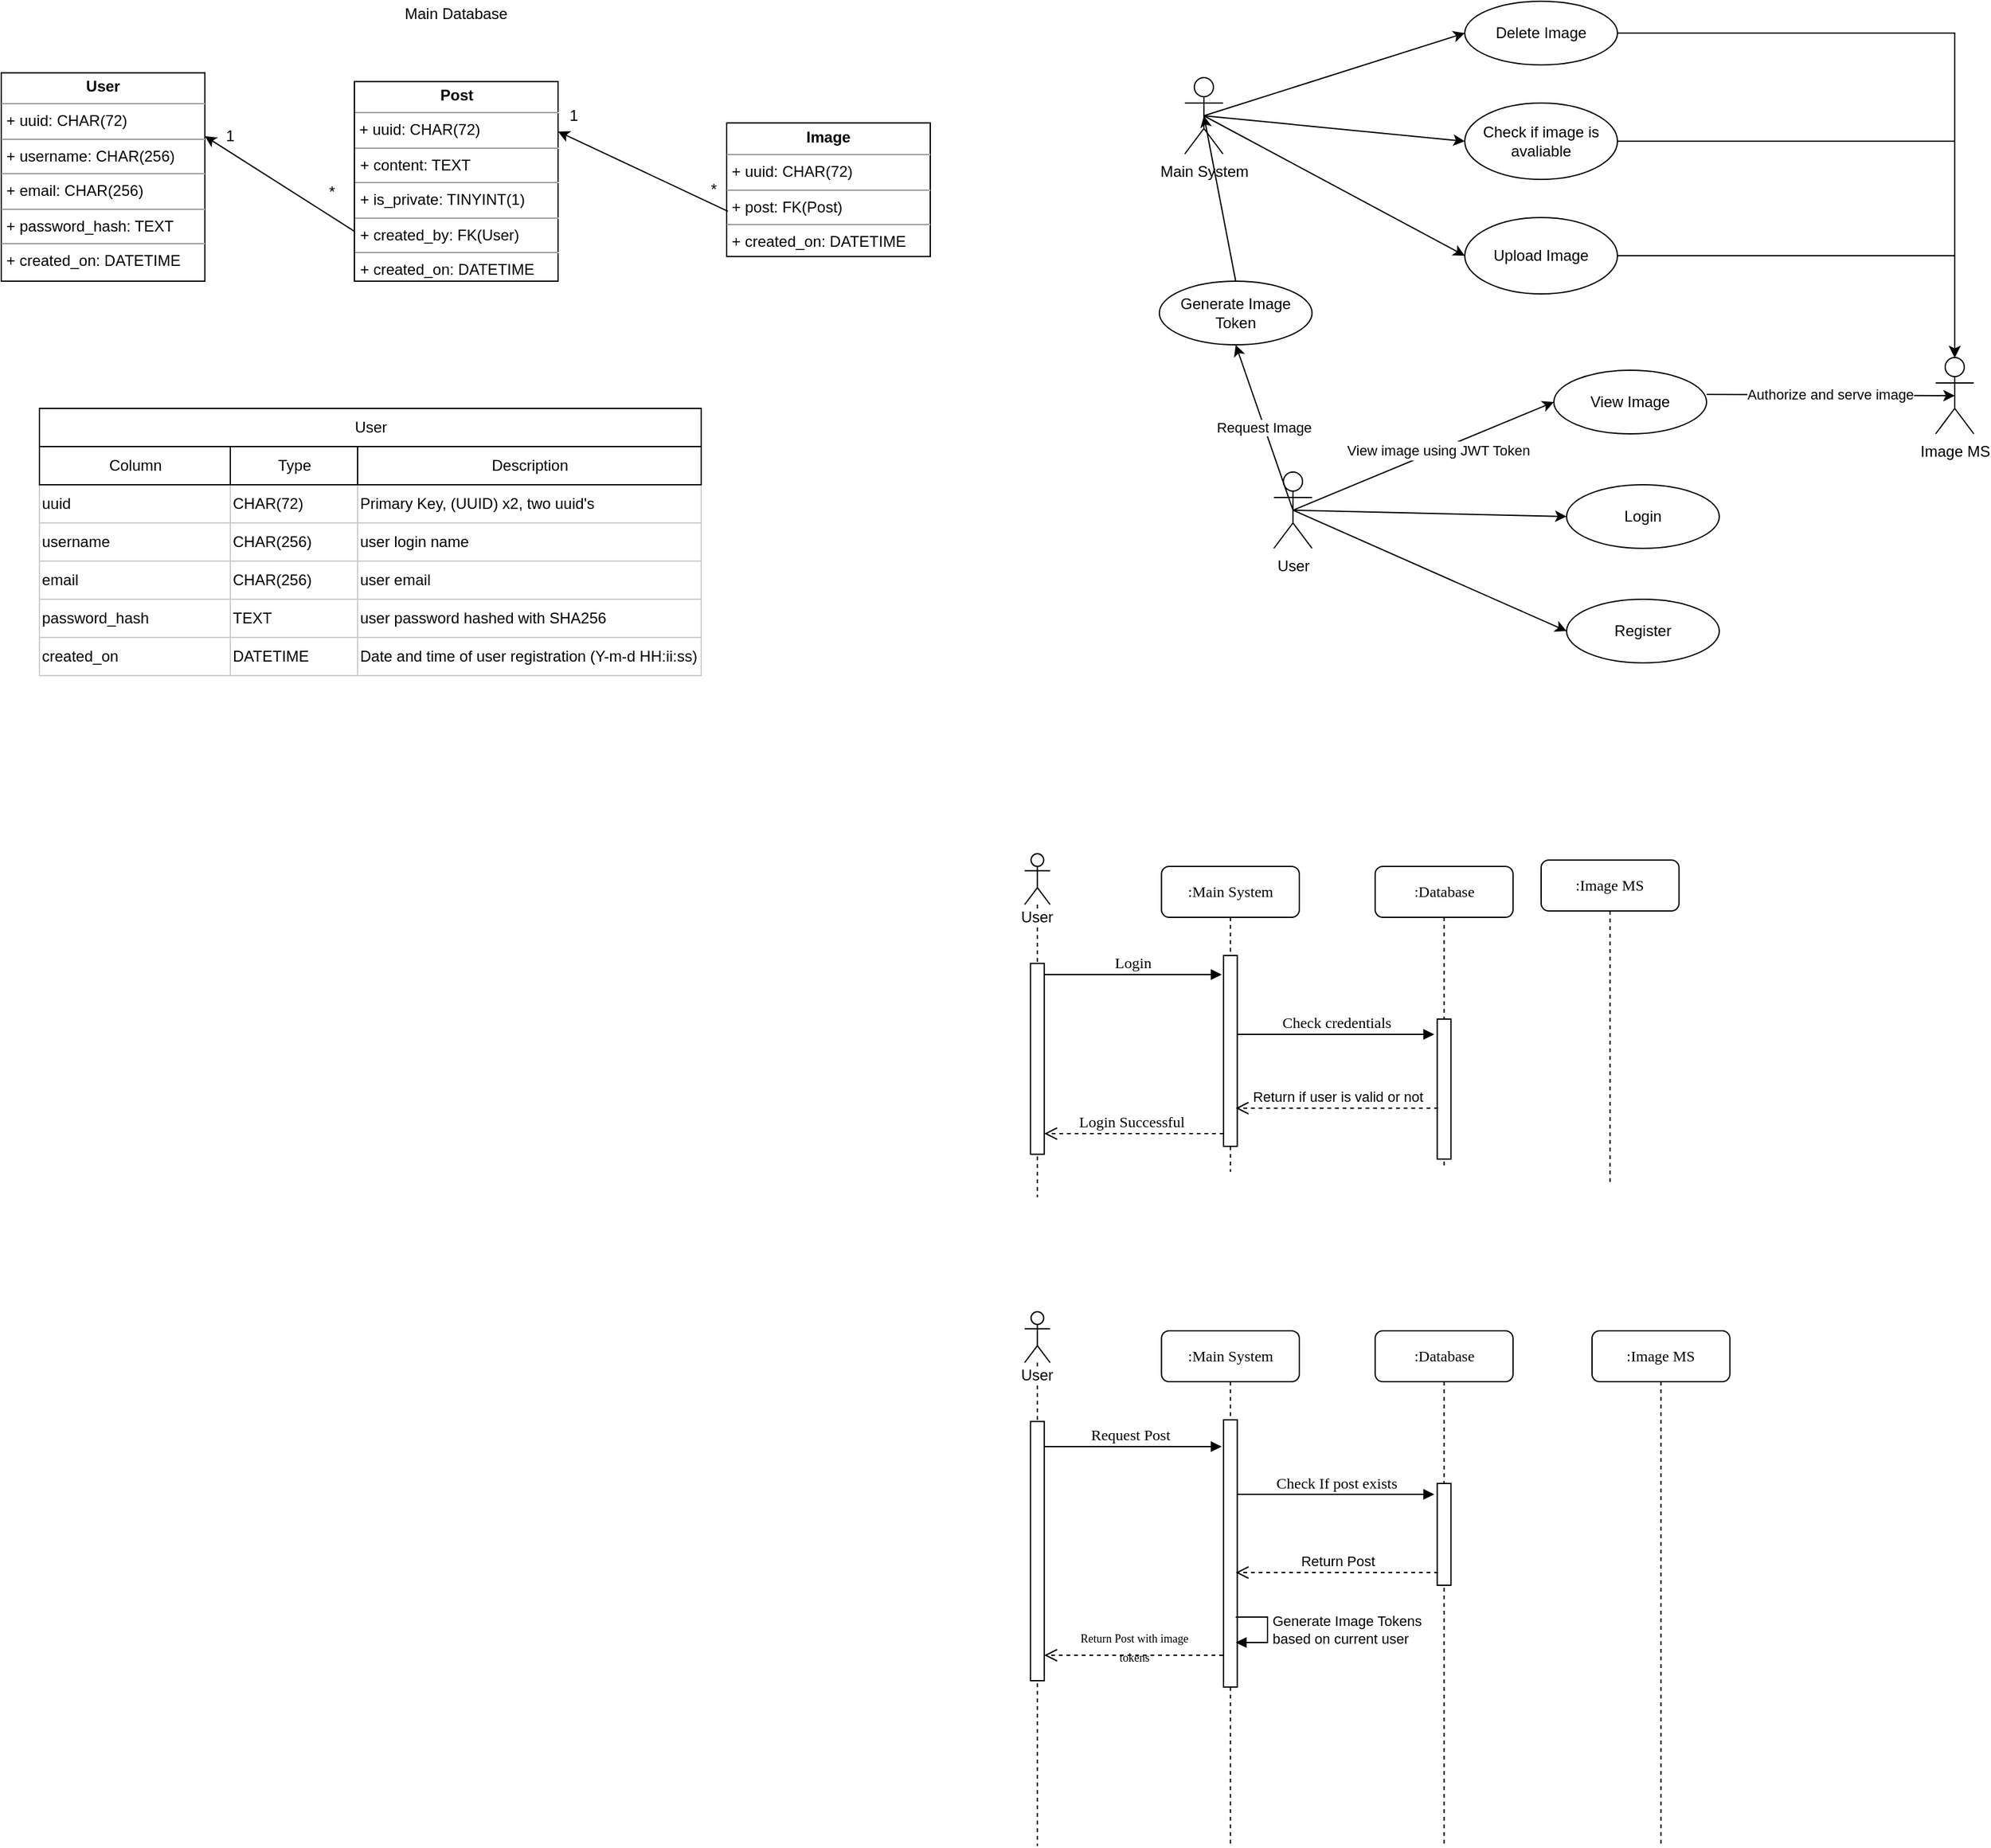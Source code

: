 <mxfile version="12.4.7" type="github">
  <diagram id="EZfPujzxDGoqH2DmD0Lw" name="Page-1">
    <mxGraphModel dx="2272" dy="794" grid="1" gridSize="10" guides="1" tooltips="1" connect="1" arrows="1" fold="1" page="1" pageScale="1" pageWidth="850" pageHeight="1100" math="0" shadow="0">
      <root>
        <mxCell id="0"/>
        <mxCell id="1" parent="0"/>
        <mxCell id="Q4DiH3jnf2gUBGXXYlD1-52" style="edgeStyle=orthogonalEdgeStyle;rounded=0;orthogonalLoop=1;jettySize=auto;html=1;exitX=1;exitY=0.5;exitDx=0;exitDy=0;entryX=0.5;entryY=0;entryDx=0;entryDy=0;entryPerimeter=0;" parent="1" source="WzK8IxFGAlG5T49nYvyz-2" target="ggfOf4PPvvJDClUDvOLn-1" edge="1">
          <mxGeometry relative="1" as="geometry"/>
        </mxCell>
        <mxCell id="WzK8IxFGAlG5T49nYvyz-2" value="Upload Image" style="ellipse;whiteSpace=wrap;html=1;" parent="1" vertex="1">
          <mxGeometry x="400" y="240" width="120" height="60" as="geometry"/>
        </mxCell>
        <mxCell id="WzK8IxFGAlG5T49nYvyz-3" value="Main System&lt;br&gt;" style="shape=umlActor;verticalLabelPosition=bottom;labelBackgroundColor=#ffffff;verticalAlign=top;html=1;outlineConnect=0;" parent="1" vertex="1">
          <mxGeometry x="180" y="130" width="30" height="60" as="geometry"/>
        </mxCell>
        <mxCell id="WzK8IxFGAlG5T49nYvyz-6" value="View Image" style="ellipse;whiteSpace=wrap;html=1;" parent="1" vertex="1">
          <mxGeometry x="470" y="360" width="120" height="50" as="geometry"/>
        </mxCell>
        <mxCell id="WzK8IxFGAlG5T49nYvyz-10" value="User&lt;br&gt;" style="shape=umlActor;verticalLabelPosition=bottom;labelBackgroundColor=#ffffff;verticalAlign=top;html=1;outlineConnect=0;" parent="1" vertex="1">
          <mxGeometry x="250" y="440" width="30" height="60" as="geometry"/>
        </mxCell>
        <mxCell id="WzK8IxFGAlG5T49nYvyz-24" value="" style="endArrow=classic;html=1;entryX=0;entryY=0.5;entryDx=0;entryDy=0;exitX=0.5;exitY=0.5;exitDx=0;exitDy=0;exitPerimeter=0;" parent="1" source="WzK8IxFGAlG5T49nYvyz-3" target="WzK8IxFGAlG5T49nYvyz-26" edge="1">
          <mxGeometry width="50" height="50" relative="1" as="geometry">
            <mxPoint x="130" y="180" as="sourcePoint"/>
            <mxPoint x="380" y="260" as="targetPoint"/>
          </mxGeometry>
        </mxCell>
        <mxCell id="Q4DiH3jnf2gUBGXXYlD1-54" style="edgeStyle=orthogonalEdgeStyle;rounded=0;orthogonalLoop=1;jettySize=auto;html=1;exitX=1;exitY=0.5;exitDx=0;exitDy=0;entryX=0.5;entryY=0;entryDx=0;entryDy=0;entryPerimeter=0;" parent="1" source="WzK8IxFGAlG5T49nYvyz-25" target="ggfOf4PPvvJDClUDvOLn-1" edge="1">
          <mxGeometry relative="1" as="geometry"/>
        </mxCell>
        <mxCell id="WzK8IxFGAlG5T49nYvyz-25" value="Delete Image" style="ellipse;whiteSpace=wrap;html=1;" parent="1" vertex="1">
          <mxGeometry x="400" y="70" width="120" height="50" as="geometry"/>
        </mxCell>
        <mxCell id="WzK8IxFGAlG5T49nYvyz-29" value="" style="endArrow=classic;html=1;entryX=0;entryY=0.5;entryDx=0;entryDy=0;exitX=0.5;exitY=0.5;exitDx=0;exitDy=0;exitPerimeter=0;" parent="1" source="WzK8IxFGAlG5T49nYvyz-3" target="WzK8IxFGAlG5T49nYvyz-25" edge="1">
          <mxGeometry width="50" height="50" relative="1" as="geometry">
            <mxPoint x="130" y="180" as="sourcePoint"/>
            <mxPoint x="420" y="90" as="targetPoint"/>
          </mxGeometry>
        </mxCell>
        <mxCell id="ggfOf4PPvvJDClUDvOLn-1" value="Image MS" style="shape=umlActor;verticalLabelPosition=bottom;labelBackgroundColor=#ffffff;verticalAlign=top;html=1;outlineConnect=0;" parent="1" vertex="1">
          <mxGeometry x="770" y="350" width="30" height="60" as="geometry"/>
        </mxCell>
        <mxCell id="ggfOf4PPvvJDClUDvOLn-13" value="Authorize and serve image" style="endArrow=classic;html=1;exitX=1;exitY=0.38;exitDx=0;exitDy=0;exitPerimeter=0;entryX=0.5;entryY=0.5;entryDx=0;entryDy=0;entryPerimeter=0;" parent="1" source="WzK8IxFGAlG5T49nYvyz-6" target="ggfOf4PPvvJDClUDvOLn-1" edge="1">
          <mxGeometry width="50" height="50" relative="1" as="geometry">
            <mxPoint x="630" y="350" as="sourcePoint"/>
            <mxPoint x="670" y="340" as="targetPoint"/>
          </mxGeometry>
        </mxCell>
        <object label="&lt;p style=&quot;margin: 0px ; margin-top: 4px ; text-align: center&quot;&gt;&lt;b&gt;Post&lt;/b&gt;&lt;/p&gt;&lt;hr size=&quot;1&quot;&gt;&amp;nbsp;+&amp;nbsp;&lt;span&gt;uuid: CHAR(72)&lt;/span&gt;&lt;br&gt;&lt;hr size=&quot;1&quot;&gt;&lt;p style=&quot;margin: 0px ; margin-left: 4px&quot;&gt;+ content: TEXT&lt;br&gt;&lt;/p&gt;&lt;hr size=&quot;1&quot;&gt;&lt;p style=&quot;margin: 0px 0px 0px 4px&quot;&gt;+ is_private: TINYINT(1)&lt;/p&gt;&lt;hr size=&quot;1&quot;&gt;&lt;p style=&quot;margin: 0px 0px 0px 4px&quot;&gt;&lt;span&gt;+ created_by: FK(User)&lt;/span&gt;&lt;br&gt;&lt;/p&gt;&lt;hr size=&quot;1&quot;&gt;&lt;p style=&quot;margin: 0px 0px 0px 4px&quot;&gt;+ created_on: DATETIME&lt;/p&gt;" placeholders="1" id="Q4DiH3jnf2gUBGXXYlD1-11">
          <mxCell style="verticalAlign=top;align=left;overflow=fill;fontSize=12;fontFamily=Helvetica;html=1;" parent="1" vertex="1">
            <mxGeometry x="-472.5" y="133.13" width="160" height="156.87" as="geometry"/>
          </mxCell>
        </object>
        <object label="&lt;p style=&quot;margin: 0px ; margin-top: 4px ; text-align: center&quot;&gt;&lt;b&gt;Image&lt;/b&gt;&lt;/p&gt;&lt;hr size=&quot;1&quot;&gt;&lt;p style=&quot;margin: 0px ; margin-left: 4px&quot;&gt;+ uuid: CHAR(72)&lt;/p&gt;&lt;hr size=&quot;1&quot;&gt;&lt;p style=&quot;margin: 0px 0px 0px 4px&quot;&gt;&lt;span&gt;+ post: FK(Post)&lt;/span&gt;&lt;br&gt;&lt;/p&gt;&lt;hr size=&quot;1&quot;&gt;&lt;p style=&quot;margin: 0px 0px 0px 4px&quot;&gt;+ created_on: DATETIME&lt;/p&gt;" placeholders="1" id="Q4DiH3jnf2gUBGXXYlD1-14">
          <mxCell style="verticalAlign=top;align=left;overflow=fill;fontSize=12;fontFamily=Helvetica;html=1;" parent="1" vertex="1">
            <mxGeometry x="-180" y="165.63" width="160" height="105" as="geometry"/>
          </mxCell>
        </object>
        <object label="&lt;p style=&quot;margin: 0px ; margin-top: 4px ; text-align: center&quot;&gt;&lt;b&gt;User&lt;/b&gt;&lt;/p&gt;&lt;hr size=&quot;1&quot;&gt;&lt;p style=&quot;margin: 0px ; margin-left: 4px&quot;&gt;+ uuid: CHAR(72)&amp;nbsp;&lt;br&gt;&lt;/p&gt;&lt;hr size=&quot;1&quot;&gt;&lt;p style=&quot;margin: 0px ; margin-left: 4px&quot;&gt;+ username: CHAR(256)&lt;br&gt;&lt;/p&gt;&lt;hr size=&quot;1&quot;&gt;&lt;p style=&quot;margin: 0px 0px 0px 4px&quot;&gt;&lt;span&gt;+ email: CHAR(256)&lt;/span&gt;&lt;/p&gt;&lt;hr size=&quot;1&quot;&gt;&lt;p style=&quot;margin: 0px 0px 0px 4px&quot;&gt;+ password_hash: TEXT&lt;/p&gt;&lt;hr size=&quot;1&quot;&gt;&lt;p style=&quot;margin: 0px 0px 0px 4px&quot;&gt;+ created_on: DATETIME&lt;/p&gt;&lt;p style=&quot;margin: 0px 0px 0px 4px&quot;&gt;&lt;br&gt;&lt;/p&gt;" placeholders="1" id="Q4DiH3jnf2gUBGXXYlD1-15">
          <mxCell style="verticalAlign=top;align=left;overflow=fill;fontSize=12;fontFamily=Helvetica;html=1;" parent="1" vertex="1">
            <mxGeometry x="-750" y="126.25" width="160" height="163.75" as="geometry"/>
          </mxCell>
        </object>
        <mxCell id="Q4DiH3jnf2gUBGXXYlD1-16" value="" style="endArrow=classic;html=1;entryX=1;entryY=0.25;entryDx=0;entryDy=0;exitX=0.006;exitY=0.661;exitDx=0;exitDy=0;exitPerimeter=0;" parent="1" source="Q4DiH3jnf2gUBGXXYlD1-14" target="Q4DiH3jnf2gUBGXXYlD1-11" edge="1">
          <mxGeometry width="50" height="50" relative="1" as="geometry">
            <mxPoint x="-209" y="220" as="sourcePoint"/>
            <mxPoint x="-300" y="150" as="targetPoint"/>
          </mxGeometry>
        </mxCell>
        <mxCell id="Q4DiH3jnf2gUBGXXYlD1-19" value="" style="endArrow=classic;html=1;entryX=1;entryY=0.304;entryDx=0;entryDy=0;entryPerimeter=0;exitX=0;exitY=0.75;exitDx=0;exitDy=0;" parent="1" source="Q4DiH3jnf2gUBGXXYlD1-11" target="Q4DiH3jnf2gUBGXXYlD1-15" edge="1">
          <mxGeometry width="50" height="50" relative="1" as="geometry">
            <mxPoint x="-550" y="250" as="sourcePoint"/>
            <mxPoint x="-500" y="200" as="targetPoint"/>
          </mxGeometry>
        </mxCell>
        <mxCell id="Q4DiH3jnf2gUBGXXYlD1-20" value="Main Database" style="text;html=1;strokeColor=none;fillColor=none;align=center;verticalAlign=middle;whiteSpace=wrap;rounded=0;" parent="1" vertex="1">
          <mxGeometry x="-450" y="70" width="115" height="20" as="geometry"/>
        </mxCell>
        <mxCell id="Q4DiH3jnf2gUBGXXYlD1-21" value="1" style="text;html=1;strokeColor=none;fillColor=none;align=center;verticalAlign=middle;whiteSpace=wrap;rounded=0;" parent="1" vertex="1">
          <mxGeometry x="-320" y="150" width="40" height="20" as="geometry"/>
        </mxCell>
        <mxCell id="Q4DiH3jnf2gUBGXXYlD1-22" value="*" style="text;html=1;strokeColor=none;fillColor=none;align=center;verticalAlign=middle;whiteSpace=wrap;rounded=0;" parent="1" vertex="1">
          <mxGeometry x="-210" y="208.13" width="40" height="20" as="geometry"/>
        </mxCell>
        <mxCell id="Q4DiH3jnf2gUBGXXYlD1-23" value="1" style="text;html=1;strokeColor=none;fillColor=none;align=center;verticalAlign=middle;whiteSpace=wrap;rounded=0;" parent="1" vertex="1">
          <mxGeometry x="-590" y="166" width="40" height="20" as="geometry"/>
        </mxCell>
        <mxCell id="Q4DiH3jnf2gUBGXXYlD1-24" value="*" style="text;html=1;strokeColor=none;fillColor=none;align=center;verticalAlign=middle;whiteSpace=wrap;rounded=0;" parent="1" vertex="1">
          <mxGeometry x="-510" y="210" width="40" height="20" as="geometry"/>
        </mxCell>
        <mxCell id="Q4DiH3jnf2gUBGXXYlD1-53" style="edgeStyle=orthogonalEdgeStyle;rounded=0;orthogonalLoop=1;jettySize=auto;html=1;exitX=1;exitY=0.5;exitDx=0;exitDy=0;entryX=0.5;entryY=0;entryDx=0;entryDy=0;entryPerimeter=0;" parent="1" source="WzK8IxFGAlG5T49nYvyz-26" target="ggfOf4PPvvJDClUDvOLn-1" edge="1">
          <mxGeometry relative="1" as="geometry">
            <mxPoint x="780" y="270" as="targetPoint"/>
          </mxGeometry>
        </mxCell>
        <mxCell id="WzK8IxFGAlG5T49nYvyz-26" value="Check if image is avaliable" style="ellipse;whiteSpace=wrap;html=1;" parent="1" vertex="1">
          <mxGeometry x="400" y="150" width="120" height="60" as="geometry"/>
        </mxCell>
        <mxCell id="Q4DiH3jnf2gUBGXXYlD1-34" value="" style="endArrow=classic;html=1;exitX=0.5;exitY=0.5;exitDx=0;exitDy=0;exitPerimeter=0;entryX=0;entryY=0.5;entryDx=0;entryDy=0;" parent="1" source="WzK8IxFGAlG5T49nYvyz-3" target="WzK8IxFGAlG5T49nYvyz-2" edge="1">
          <mxGeometry width="50" height="50" relative="1" as="geometry">
            <mxPoint x="300" y="310" as="sourcePoint"/>
            <mxPoint x="350" y="260" as="targetPoint"/>
          </mxGeometry>
        </mxCell>
        <mxCell id="Q4DiH3jnf2gUBGXXYlD1-36" value="Generate Image Token" style="ellipse;whiteSpace=wrap;html=1;" parent="1" vertex="1">
          <mxGeometry x="160" y="290" width="120" height="50" as="geometry"/>
        </mxCell>
        <mxCell id="Q4DiH3jnf2gUBGXXYlD1-41" value="" style="endArrow=classic;html=1;entryX=0.5;entryY=0.5;entryDx=0;entryDy=0;entryPerimeter=0;exitX=0.5;exitY=0;exitDx=0;exitDy=0;" parent="1" source="Q4DiH3jnf2gUBGXXYlD1-36" target="WzK8IxFGAlG5T49nYvyz-3" edge="1">
          <mxGeometry width="50" height="50" relative="1" as="geometry">
            <mxPoint x="240" y="410" as="sourcePoint"/>
            <mxPoint x="290" y="360" as="targetPoint"/>
          </mxGeometry>
        </mxCell>
        <mxCell id="Q4DiH3jnf2gUBGXXYlD1-45" value="Login" style="ellipse;whiteSpace=wrap;html=1;" parent="1" vertex="1">
          <mxGeometry x="480" y="450" width="120" height="50" as="geometry"/>
        </mxCell>
        <mxCell id="Q4DiH3jnf2gUBGXXYlD1-47" value="" style="endArrow=classic;html=1;exitX=0.5;exitY=0.5;exitDx=0;exitDy=0;exitPerimeter=0;entryX=0;entryY=0.5;entryDx=0;entryDy=0;" parent="1" source="WzK8IxFGAlG5T49nYvyz-10" target="Q4DiH3jnf2gUBGXXYlD1-45" edge="1">
          <mxGeometry width="50" height="50" relative="1" as="geometry">
            <mxPoint x="300" y="580" as="sourcePoint"/>
            <mxPoint x="350" y="530" as="targetPoint"/>
          </mxGeometry>
        </mxCell>
        <mxCell id="Q4DiH3jnf2gUBGXXYlD1-50" value="Request Image" style="endArrow=classic;html=1;entryX=0.5;entryY=1;entryDx=0;entryDy=0;exitX=0.5;exitY=0.5;exitDx=0;exitDy=0;exitPerimeter=0;" parent="1" source="WzK8IxFGAlG5T49nYvyz-10" target="Q4DiH3jnf2gUBGXXYlD1-36" edge="1">
          <mxGeometry width="50" height="50" relative="1" as="geometry">
            <mxPoint x="295" y="450" as="sourcePoint"/>
            <mxPoint x="410" y="375" as="targetPoint"/>
          </mxGeometry>
        </mxCell>
        <mxCell id="Q4DiH3jnf2gUBGXXYlD1-57" value="" style="endArrow=classic;html=1;entryX=0;entryY=0.5;entryDx=0;entryDy=0;exitX=0.5;exitY=0.5;exitDx=0;exitDy=0;exitPerimeter=0;" parent="1" source="WzK8IxFGAlG5T49nYvyz-10" target="WzK8IxFGAlG5T49nYvyz-6" edge="1">
          <mxGeometry width="50" height="50" relative="1" as="geometry">
            <mxPoint x="-330" y="580" as="sourcePoint"/>
            <mxPoint x="-280" y="530" as="targetPoint"/>
          </mxGeometry>
        </mxCell>
        <mxCell id="Q4DiH3jnf2gUBGXXYlD1-59" value="&lt;span style=&quot;font-size: 11px&quot;&gt;View image using JWT Token&lt;/span&gt;" style="text;html=1;align=center;verticalAlign=middle;resizable=0;points=[];;labelBackgroundColor=#ffffff;" parent="Q4DiH3jnf2gUBGXXYlD1-57" vertex="1" connectable="0">
          <mxGeometry x="0.11" relative="1" as="geometry">
            <mxPoint as="offset"/>
          </mxGeometry>
        </mxCell>
        <mxCell id="Q4DiH3jnf2gUBGXXYlD1-61" value="Register" style="ellipse;whiteSpace=wrap;html=1;" parent="1" vertex="1">
          <mxGeometry x="480" y="540" width="120" height="50" as="geometry"/>
        </mxCell>
        <mxCell id="Q4DiH3jnf2gUBGXXYlD1-62" value="" style="endArrow=classic;html=1;exitX=0.5;exitY=0.5;exitDx=0;exitDy=0;exitPerimeter=0;entryX=0;entryY=0.5;entryDx=0;entryDy=0;" parent="1" source="WzK8IxFGAlG5T49nYvyz-10" target="Q4DiH3jnf2gUBGXXYlD1-61" edge="1">
          <mxGeometry width="50" height="50" relative="1" as="geometry">
            <mxPoint x="390" y="590" as="sourcePoint"/>
            <mxPoint x="440" y="540" as="targetPoint"/>
          </mxGeometry>
        </mxCell>
        <mxCell id="Q4DiH3jnf2gUBGXXYlD1-369" value="" style="group" parent="1" vertex="1" connectable="0">
          <mxGeometry x="-720" y="390" width="520" height="210" as="geometry"/>
        </mxCell>
        <mxCell id="Q4DiH3jnf2gUBGXXYlD1-253" value="user login name" style="align=left;strokeColor=#CCCCCC;html=1;" parent="Q4DiH3jnf2gUBGXXYlD1-369" vertex="1">
          <mxGeometry x="250" y="90" width="270" height="30" as="geometry"/>
        </mxCell>
        <mxCell id="Q4DiH3jnf2gUBGXXYlD1-254" value="username" style="align=left;strokeColor=#CCCCCC;html=1;" parent="Q4DiH3jnf2gUBGXXYlD1-369" vertex="1">
          <mxGeometry y="90" width="150" height="30" as="geometry"/>
        </mxCell>
        <mxCell id="Q4DiH3jnf2gUBGXXYlD1-256" value="CHAR(256)" style="align=left;strokeColor=#CCCCCC;html=1;" parent="Q4DiH3jnf2gUBGXXYlD1-369" vertex="1">
          <mxGeometry x="150" y="90" width="100" height="30" as="geometry"/>
        </mxCell>
        <mxCell id="Q4DiH3jnf2gUBGXXYlD1-259" value="User" style="strokeWidth=1;fontStyle=0;html=1;" parent="Q4DiH3jnf2gUBGXXYlD1-369" vertex="1">
          <mxGeometry width="520" height="30" as="geometry"/>
        </mxCell>
        <mxCell id="Q4DiH3jnf2gUBGXXYlD1-260" value="user email" style="align=left;strokeColor=#CCCCCC;html=1;" parent="Q4DiH3jnf2gUBGXXYlD1-369" vertex="1">
          <mxGeometry x="250" y="120" width="270" height="30" as="geometry"/>
        </mxCell>
        <mxCell id="Q4DiH3jnf2gUBGXXYlD1-261" value="CHAR(256)" style="align=left;strokeColor=#CCCCCC;html=1;" parent="Q4DiH3jnf2gUBGXXYlD1-369" vertex="1">
          <mxGeometry x="150" y="120" width="100" height="30" as="geometry"/>
        </mxCell>
        <mxCell id="Q4DiH3jnf2gUBGXXYlD1-262" value="email" style="align=left;strokeColor=#CCCCCC;html=1;" parent="Q4DiH3jnf2gUBGXXYlD1-369" vertex="1">
          <mxGeometry y="120" width="150" height="30" as="geometry"/>
        </mxCell>
        <mxCell id="Q4DiH3jnf2gUBGXXYlD1-263" value="user password hashed with SHA256" style="align=left;strokeColor=#CCCCCC;html=1;" parent="Q4DiH3jnf2gUBGXXYlD1-369" vertex="1">
          <mxGeometry x="250" y="150" width="270" height="30" as="geometry"/>
        </mxCell>
        <mxCell id="Q4DiH3jnf2gUBGXXYlD1-264" value="TEXT" style="align=left;strokeColor=#CCCCCC;html=1;" parent="Q4DiH3jnf2gUBGXXYlD1-369" vertex="1">
          <mxGeometry x="150" y="150" width="100" height="30" as="geometry"/>
        </mxCell>
        <mxCell id="Q4DiH3jnf2gUBGXXYlD1-265" value="password_hash" style="align=left;strokeColor=#CCCCCC;html=1;" parent="Q4DiH3jnf2gUBGXXYlD1-369" vertex="1">
          <mxGeometry y="150" width="150" height="30" as="geometry"/>
        </mxCell>
        <mxCell id="Q4DiH3jnf2gUBGXXYlD1-266" value="created_on" style="align=left;strokeColor=#CCCCCC;html=1;" parent="Q4DiH3jnf2gUBGXXYlD1-369" vertex="1">
          <mxGeometry y="180" width="150" height="30" as="geometry"/>
        </mxCell>
        <mxCell id="Q4DiH3jnf2gUBGXXYlD1-267" value="DATETIME" style="align=left;strokeColor=#CCCCCC;html=1;" parent="Q4DiH3jnf2gUBGXXYlD1-369" vertex="1">
          <mxGeometry x="150" y="180" width="100" height="30" as="geometry"/>
        </mxCell>
        <mxCell id="Q4DiH3jnf2gUBGXXYlD1-268" value="Date and time of user registration (Y-m-d HH:ii:ss)" style="align=left;strokeColor=#CCCCCC;html=1;" parent="Q4DiH3jnf2gUBGXXYlD1-369" vertex="1">
          <mxGeometry x="250" y="180" width="270" height="30" as="geometry"/>
        </mxCell>
        <mxCell id="Q4DiH3jnf2gUBGXXYlD1-211" value="Primary Key, (UUID) x2, two uuid&#39;s&amp;nbsp;" style="align=left;strokeColor=#CCCCCC;html=1;" parent="Q4DiH3jnf2gUBGXXYlD1-369" vertex="1">
          <mxGeometry x="250" y="60" width="270" height="30" as="geometry"/>
        </mxCell>
        <mxCell id="Q4DiH3jnf2gUBGXXYlD1-189" value="uuid" style="align=left;strokeColor=#CCCCCC;html=1;" parent="Q4DiH3jnf2gUBGXXYlD1-369" vertex="1">
          <mxGeometry y="60" width="150" height="30" as="geometry"/>
        </mxCell>
        <mxCell id="Q4DiH3jnf2gUBGXXYlD1-195" value="Column" style="strokeWidth=1;fontStyle=0;html=1;" parent="Q4DiH3jnf2gUBGXXYlD1-369" vertex="1">
          <mxGeometry y="30" width="150" height="30" as="geometry"/>
        </mxCell>
        <mxCell id="Q4DiH3jnf2gUBGXXYlD1-198" value="CHAR(72)" style="align=left;strokeColor=#CCCCCC;html=1;" parent="Q4DiH3jnf2gUBGXXYlD1-369" vertex="1">
          <mxGeometry x="150" y="60" width="100" height="30" as="geometry"/>
        </mxCell>
        <mxCell id="Q4DiH3jnf2gUBGXXYlD1-199" value="Type" style="strokeWidth=1;fontStyle=0;html=1;" parent="Q4DiH3jnf2gUBGXXYlD1-369" vertex="1">
          <mxGeometry x="150" y="30" width="100" height="30" as="geometry"/>
        </mxCell>
        <mxCell id="Q4DiH3jnf2gUBGXXYlD1-200" value="Description" style="strokeWidth=1;fontStyle=0;html=1;labelBorderColor=none;" parent="Q4DiH3jnf2gUBGXXYlD1-369" vertex="1">
          <mxGeometry x="250" y="30" width="270" height="30" as="geometry"/>
        </mxCell>
        <mxCell id="Q4DiH3jnf2gUBGXXYlD1-331" value=":Main System" style="shape=umlLifeline;perimeter=lifelinePerimeter;whiteSpace=wrap;html=1;container=1;collapsible=0;recursiveResize=0;outlineConnect=0;rounded=1;shadow=0;comic=0;labelBackgroundColor=none;strokeWidth=1;fontFamily=Verdana;fontSize=12;align=center;" parent="1" vertex="1">
          <mxGeometry x="161.67" y="750" width="108.33" height="240" as="geometry"/>
        </mxCell>
        <mxCell id="Q4DiH3jnf2gUBGXXYlD1-332" value="" style="html=1;points=[];perimeter=orthogonalPerimeter;rounded=0;shadow=0;comic=0;labelBackgroundColor=none;strokeWidth=1;fontFamily=Verdana;fontSize=12;align=center;" parent="Q4DiH3jnf2gUBGXXYlD1-331" vertex="1">
          <mxGeometry x="48.75" y="70" width="10.83" height="150" as="geometry"/>
        </mxCell>
        <mxCell id="Q4DiH3jnf2gUBGXXYlD1-333" value=":Image MS" style="shape=umlLifeline;perimeter=lifelinePerimeter;whiteSpace=wrap;html=1;container=1;collapsible=0;recursiveResize=0;outlineConnect=0;rounded=1;shadow=0;comic=0;labelBackgroundColor=none;strokeWidth=1;fontFamily=Verdana;fontSize=12;align=center;" parent="1" vertex="1">
          <mxGeometry x="460" y="745" width="108.33" height="255" as="geometry"/>
        </mxCell>
        <mxCell id="Q4DiH3jnf2gUBGXXYlD1-335" value=":Database" style="shape=umlLifeline;perimeter=lifelinePerimeter;whiteSpace=wrap;html=1;container=1;collapsible=0;recursiveResize=0;outlineConnect=0;rounded=1;shadow=0;comic=0;labelBackgroundColor=none;strokeWidth=1;fontFamily=Verdana;fontSize=12;align=center;" parent="1" vertex="1">
          <mxGeometry x="329.59" y="750" width="108.33" height="237.5" as="geometry"/>
        </mxCell>
        <mxCell id="Q4DiH3jnf2gUBGXXYlD1-334" value="" style="html=1;points=[];perimeter=orthogonalPerimeter;rounded=0;shadow=0;comic=0;labelBackgroundColor=none;strokeWidth=1;fontFamily=Verdana;fontSize=12;align=center;" parent="Q4DiH3jnf2gUBGXXYlD1-335" vertex="1">
          <mxGeometry x="48.75" y="120" width="10.83" height="110" as="geometry"/>
        </mxCell>
        <mxCell id="Q4DiH3jnf2gUBGXXYlD1-354" value="Login" style="html=1;verticalAlign=bottom;endArrow=block;entryX=-0.131;entryY=0.1;labelBackgroundColor=none;fontFamily=Verdana;fontSize=12;edgeStyle=elbowEdgeStyle;elbow=vertical;entryDx=0;entryDy=0;entryPerimeter=0;" parent="1" target="Q4DiH3jnf2gUBGXXYlD1-332" edge="1">
          <mxGeometry relative="1" as="geometry">
            <mxPoint x="69.58" y="835" as="sourcePoint"/>
          </mxGeometry>
        </mxCell>
        <mxCell id="Q4DiH3jnf2gUBGXXYlD1-355" value="Check credentials" style="html=1;verticalAlign=bottom;endArrow=block;labelBackgroundColor=none;fontFamily=Verdana;fontSize=12;edgeStyle=elbowEdgeStyle;elbow=vertical;entryX=-0.216;entryY=0.109;entryDx=0;entryDy=0;entryPerimeter=0;" parent="1" source="Q4DiH3jnf2gUBGXXYlD1-332" target="Q4DiH3jnf2gUBGXXYlD1-334" edge="1">
          <mxGeometry relative="1" as="geometry">
            <mxPoint x="302.5" y="870" as="sourcePoint"/>
            <Array as="points"/>
            <mxPoint x="360" y="875" as="targetPoint"/>
          </mxGeometry>
        </mxCell>
        <mxCell id="JnNvvJ-ZLNkq2fj1bxXm-1" value="&lt;span style=&quot;font-family: &amp;#34;helvetica&amp;#34; ; font-size: 11px ; background-color: rgb(255 , 255 , 255)&quot;&gt;Return if user is valid or not&lt;/span&gt;" style="html=1;verticalAlign=bottom;endArrow=open;dashed=1;endSize=8;labelBackgroundColor=none;fontFamily=Verdana;fontSize=12;edgeStyle=elbowEdgeStyle;elbow=vertical;" edge="1" parent="1">
          <mxGeometry relative="1" as="geometry">
            <mxPoint x="220" y="940" as="targetPoint"/>
            <Array as="points">
              <mxPoint x="291.25" y="940"/>
              <mxPoint x="323.75" y="940"/>
            </Array>
            <mxPoint x="379" y="940" as="sourcePoint"/>
          </mxGeometry>
        </mxCell>
        <mxCell id="JnNvvJ-ZLNkq2fj1bxXm-2" value="Login Successful" style="html=1;verticalAlign=bottom;endArrow=open;dashed=1;endSize=8;labelBackgroundColor=none;fontFamily=Verdana;fontSize=12;edgeStyle=elbowEdgeStyle;elbow=vertical;" edge="1" parent="1" source="Q4DiH3jnf2gUBGXXYlD1-332" target="JnNvvJ-ZLNkq2fj1bxXm-30">
          <mxGeometry x="0.025" relative="1" as="geometry">
            <mxPoint x="100" y="970" as="targetPoint"/>
            <Array as="points">
              <mxPoint x="80" y="960"/>
              <mxPoint x="170" y="940"/>
              <mxPoint x="100" y="970"/>
            </Array>
            <mxPoint x="180" y="960" as="sourcePoint"/>
            <mxPoint as="offset"/>
          </mxGeometry>
        </mxCell>
        <mxCell id="JnNvvJ-ZLNkq2fj1bxXm-13" value=":Main System" style="shape=umlLifeline;perimeter=lifelinePerimeter;whiteSpace=wrap;html=1;container=1;collapsible=0;recursiveResize=0;outlineConnect=0;rounded=1;shadow=0;comic=0;labelBackgroundColor=none;strokeWidth=1;fontFamily=Verdana;fontSize=12;align=center;" vertex="1" parent="1">
          <mxGeometry x="161.67" y="1115" width="108.33" height="405" as="geometry"/>
        </mxCell>
        <mxCell id="JnNvvJ-ZLNkq2fj1bxXm-14" value="" style="html=1;points=[];perimeter=orthogonalPerimeter;rounded=0;shadow=0;comic=0;labelBackgroundColor=none;strokeWidth=1;fontFamily=Verdana;fontSize=12;align=center;" vertex="1" parent="JnNvvJ-ZLNkq2fj1bxXm-13">
          <mxGeometry x="48.75" y="70" width="10.83" height="210" as="geometry"/>
        </mxCell>
        <mxCell id="JnNvvJ-ZLNkq2fj1bxXm-15" value=":Image MS" style="shape=umlLifeline;perimeter=lifelinePerimeter;whiteSpace=wrap;html=1;container=1;collapsible=0;recursiveResize=0;outlineConnect=0;rounded=1;shadow=0;comic=0;labelBackgroundColor=none;strokeWidth=1;fontFamily=Verdana;fontSize=12;align=center;" vertex="1" parent="1">
          <mxGeometry x="500" y="1115" width="108.33" height="405" as="geometry"/>
        </mxCell>
        <mxCell id="JnNvvJ-ZLNkq2fj1bxXm-16" value=":Database" style="shape=umlLifeline;perimeter=lifelinePerimeter;whiteSpace=wrap;html=1;container=1;collapsible=0;recursiveResize=0;outlineConnect=0;rounded=1;shadow=0;comic=0;labelBackgroundColor=none;strokeWidth=1;fontFamily=Verdana;fontSize=12;align=center;" vertex="1" parent="1">
          <mxGeometry x="329.59" y="1115" width="108.33" height="405" as="geometry"/>
        </mxCell>
        <mxCell id="JnNvvJ-ZLNkq2fj1bxXm-17" value="" style="html=1;points=[];perimeter=orthogonalPerimeter;rounded=0;shadow=0;comic=0;labelBackgroundColor=none;strokeWidth=1;fontFamily=Verdana;fontSize=12;align=center;" vertex="1" parent="JnNvvJ-ZLNkq2fj1bxXm-16">
          <mxGeometry x="48.75" y="120" width="10.83" height="80" as="geometry"/>
        </mxCell>
        <mxCell id="JnNvvJ-ZLNkq2fj1bxXm-20" value="Request Post" style="html=1;verticalAlign=bottom;endArrow=block;entryX=-0.131;entryY=0.1;labelBackgroundColor=none;fontFamily=Verdana;fontSize=12;edgeStyle=elbowEdgeStyle;elbow=vertical;entryDx=0;entryDy=0;entryPerimeter=0;" edge="1" parent="1" source="JnNvvJ-ZLNkq2fj1bxXm-28" target="JnNvvJ-ZLNkq2fj1bxXm-14">
          <mxGeometry relative="1" as="geometry">
            <mxPoint x="60" y="1200" as="sourcePoint"/>
          </mxGeometry>
        </mxCell>
        <mxCell id="JnNvvJ-ZLNkq2fj1bxXm-21" value="Check If post exists" style="html=1;verticalAlign=bottom;endArrow=block;labelBackgroundColor=none;fontFamily=Verdana;fontSize=12;edgeStyle=elbowEdgeStyle;elbow=vertical;entryX=-0.216;entryY=0.109;entryDx=0;entryDy=0;entryPerimeter=0;" edge="1" parent="1" source="JnNvvJ-ZLNkq2fj1bxXm-14" target="JnNvvJ-ZLNkq2fj1bxXm-17">
          <mxGeometry relative="1" as="geometry">
            <mxPoint x="302.5" y="1235" as="sourcePoint"/>
            <Array as="points"/>
            <mxPoint x="360" y="1240" as="targetPoint"/>
          </mxGeometry>
        </mxCell>
        <mxCell id="JnNvvJ-ZLNkq2fj1bxXm-22" value="&lt;span style=&quot;font-family: &amp;#34;helvetica&amp;#34; ; font-size: 11px ; background-color: rgb(255 , 255 , 255)&quot;&gt;Return Post&lt;br&gt;&lt;/span&gt;" style="html=1;verticalAlign=bottom;endArrow=open;dashed=1;endSize=8;labelBackgroundColor=none;fontFamily=Verdana;fontSize=12;edgeStyle=elbowEdgeStyle;elbow=vertical;" edge="1" parent="1">
          <mxGeometry relative="1" as="geometry">
            <mxPoint x="220" y="1305" as="targetPoint"/>
            <Array as="points">
              <mxPoint x="291.25" y="1305"/>
              <mxPoint x="323.75" y="1305"/>
            </Array>
            <mxPoint x="379" y="1305" as="sourcePoint"/>
          </mxGeometry>
        </mxCell>
        <mxCell id="JnNvvJ-ZLNkq2fj1bxXm-23" value="&lt;font style=&quot;font-size: 9px&quot;&gt;Return Post with image &lt;br&gt;tokens&lt;/font&gt;" style="html=1;verticalAlign=bottom;endArrow=open;dashed=1;endSize=8;labelBackgroundColor=none;fontFamily=Verdana;fontSize=12;edgeStyle=elbowEdgeStyle;elbow=vertical;" edge="1" parent="1" target="JnNvvJ-ZLNkq2fj1bxXm-19">
          <mxGeometry y="10" relative="1" as="geometry">
            <mxPoint x="100" y="1390" as="targetPoint"/>
            <Array as="points"/>
            <mxPoint x="210.003" y="1370" as="sourcePoint"/>
            <mxPoint as="offset"/>
          </mxGeometry>
        </mxCell>
        <mxCell id="JnNvvJ-ZLNkq2fj1bxXm-28" value="User" style="shape=umlLifeline;participant=umlActor;perimeter=lifelinePerimeter;whiteSpace=wrap;html=1;container=1;collapsible=0;recursiveResize=0;verticalAlign=top;spacingTop=36;labelBackgroundColor=#ffffff;outlineConnect=0;" vertex="1" parent="1">
          <mxGeometry x="54.16" y="1100" width="20" height="420" as="geometry"/>
        </mxCell>
        <mxCell id="JnNvvJ-ZLNkq2fj1bxXm-19" value="" style="html=1;points=[];perimeter=orthogonalPerimeter;rounded=0;shadow=0;comic=0;labelBackgroundColor=none;strokeWidth=1;fontFamily=Verdana;fontSize=12;align=center;" vertex="1" parent="JnNvvJ-ZLNkq2fj1bxXm-28">
          <mxGeometry x="4.59" y="86.25" width="10.83" height="203.75" as="geometry"/>
        </mxCell>
        <mxCell id="JnNvvJ-ZLNkq2fj1bxXm-29" value="User" style="shape=umlLifeline;participant=umlActor;perimeter=lifelinePerimeter;whiteSpace=wrap;html=1;container=1;collapsible=0;recursiveResize=0;verticalAlign=top;spacingTop=36;labelBackgroundColor=#ffffff;outlineConnect=0;" vertex="1" parent="1">
          <mxGeometry x="54.16" y="740" width="20" height="270" as="geometry"/>
        </mxCell>
        <mxCell id="JnNvvJ-ZLNkq2fj1bxXm-30" value="" style="html=1;points=[];perimeter=orthogonalPerimeter;rounded=0;shadow=0;comic=0;labelBackgroundColor=none;strokeWidth=1;fontFamily=Verdana;fontSize=12;align=center;" vertex="1" parent="JnNvvJ-ZLNkq2fj1bxXm-29">
          <mxGeometry x="4.59" y="86.25" width="10.83" height="150" as="geometry"/>
        </mxCell>
        <mxCell id="JnNvvJ-ZLNkq2fj1bxXm-42" value="Generate Image Tokens&lt;br&gt;based on current user" style="edgeStyle=orthogonalEdgeStyle;html=1;align=left;spacingLeft=2;endArrow=block;rounded=0;" edge="1" parent="1">
          <mxGeometry relative="1" as="geometry">
            <mxPoint x="220" y="1340" as="sourcePoint"/>
            <Array as="points">
              <mxPoint x="245" y="1340"/>
            </Array>
            <mxPoint x="220" y="1360" as="targetPoint"/>
          </mxGeometry>
        </mxCell>
      </root>
    </mxGraphModel>
  </diagram>
</mxfile>
